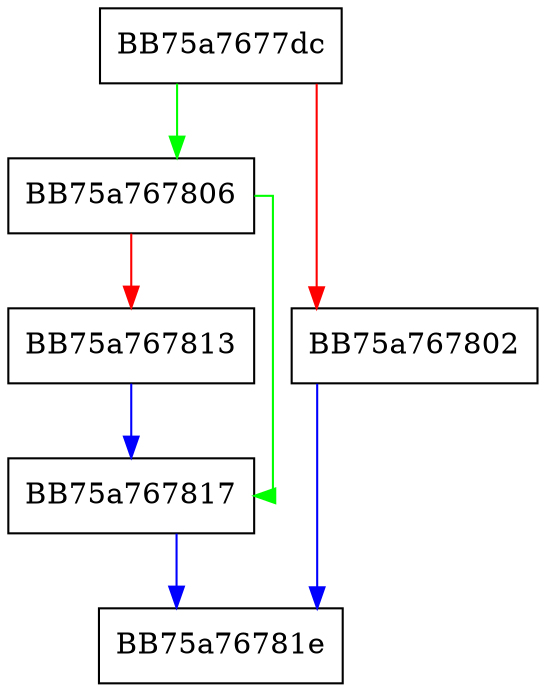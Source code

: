 digraph LoadMachoSegmentCodeSig {
  node [shape="box"];
  graph [splines=ortho];
  BB75a7677dc -> BB75a767806 [color="green"];
  BB75a7677dc -> BB75a767802 [color="red"];
  BB75a767802 -> BB75a76781e [color="blue"];
  BB75a767806 -> BB75a767817 [color="green"];
  BB75a767806 -> BB75a767813 [color="red"];
  BB75a767813 -> BB75a767817 [color="blue"];
  BB75a767817 -> BB75a76781e [color="blue"];
}